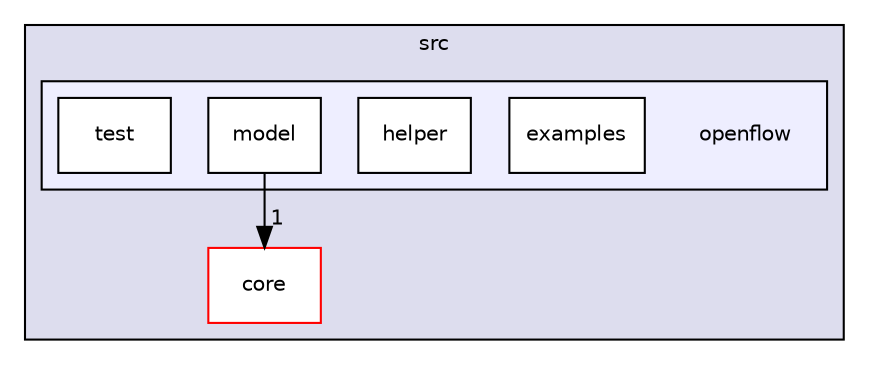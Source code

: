 digraph "src/openflow" {
  compound=true
  node [ fontsize="10", fontname="Helvetica"];
  edge [ labelfontsize="10", labelfontname="Helvetica"];
  subgraph clusterdir_68267d1309a1af8e8297ef4c3efbcdba {
    graph [ bgcolor="#ddddee", pencolor="black", label="src" fontname="Helvetica", fontsize="10", URL="dir_68267d1309a1af8e8297ef4c3efbcdba.html"]
  dir_aebb8dcc11953d78e620bbef0b9e2183 [shape=box label="core" fillcolor="white" style="filled" color="red" URL="dir_aebb8dcc11953d78e620bbef0b9e2183.html"];
  subgraph clusterdir_18efecfc53739d22f2a1dd4b16c9d749 {
    graph [ bgcolor="#eeeeff", pencolor="black", label="" URL="dir_18efecfc53739d22f2a1dd4b16c9d749.html"];
    dir_18efecfc53739d22f2a1dd4b16c9d749 [shape=plaintext label="openflow"];
  dir_89bae49a0bac3a75d1090ca01ea71a01 [shape=box label="examples" fillcolor="white" style="filled" URL="dir_89bae49a0bac3a75d1090ca01ea71a01.html"];
  dir_0b64a34b6354db715920def739871ab9 [shape=box label="helper" fillcolor="white" style="filled" URL="dir_0b64a34b6354db715920def739871ab9.html"];
  dir_c281607d865bac213425404dc1734613 [shape=box label="model" fillcolor="white" style="filled" URL="dir_c281607d865bac213425404dc1734613.html"];
  dir_703cc026ecf5e7becf1232facf38db25 [shape=box label="test" fillcolor="white" style="filled" URL="dir_703cc026ecf5e7becf1232facf38db25.html"];
  }
  }
  dir_c281607d865bac213425404dc1734613->dir_aebb8dcc11953d78e620bbef0b9e2183 [headlabel="1", labeldistance=1.5 headhref="dir_000198_000028.html"];
}
